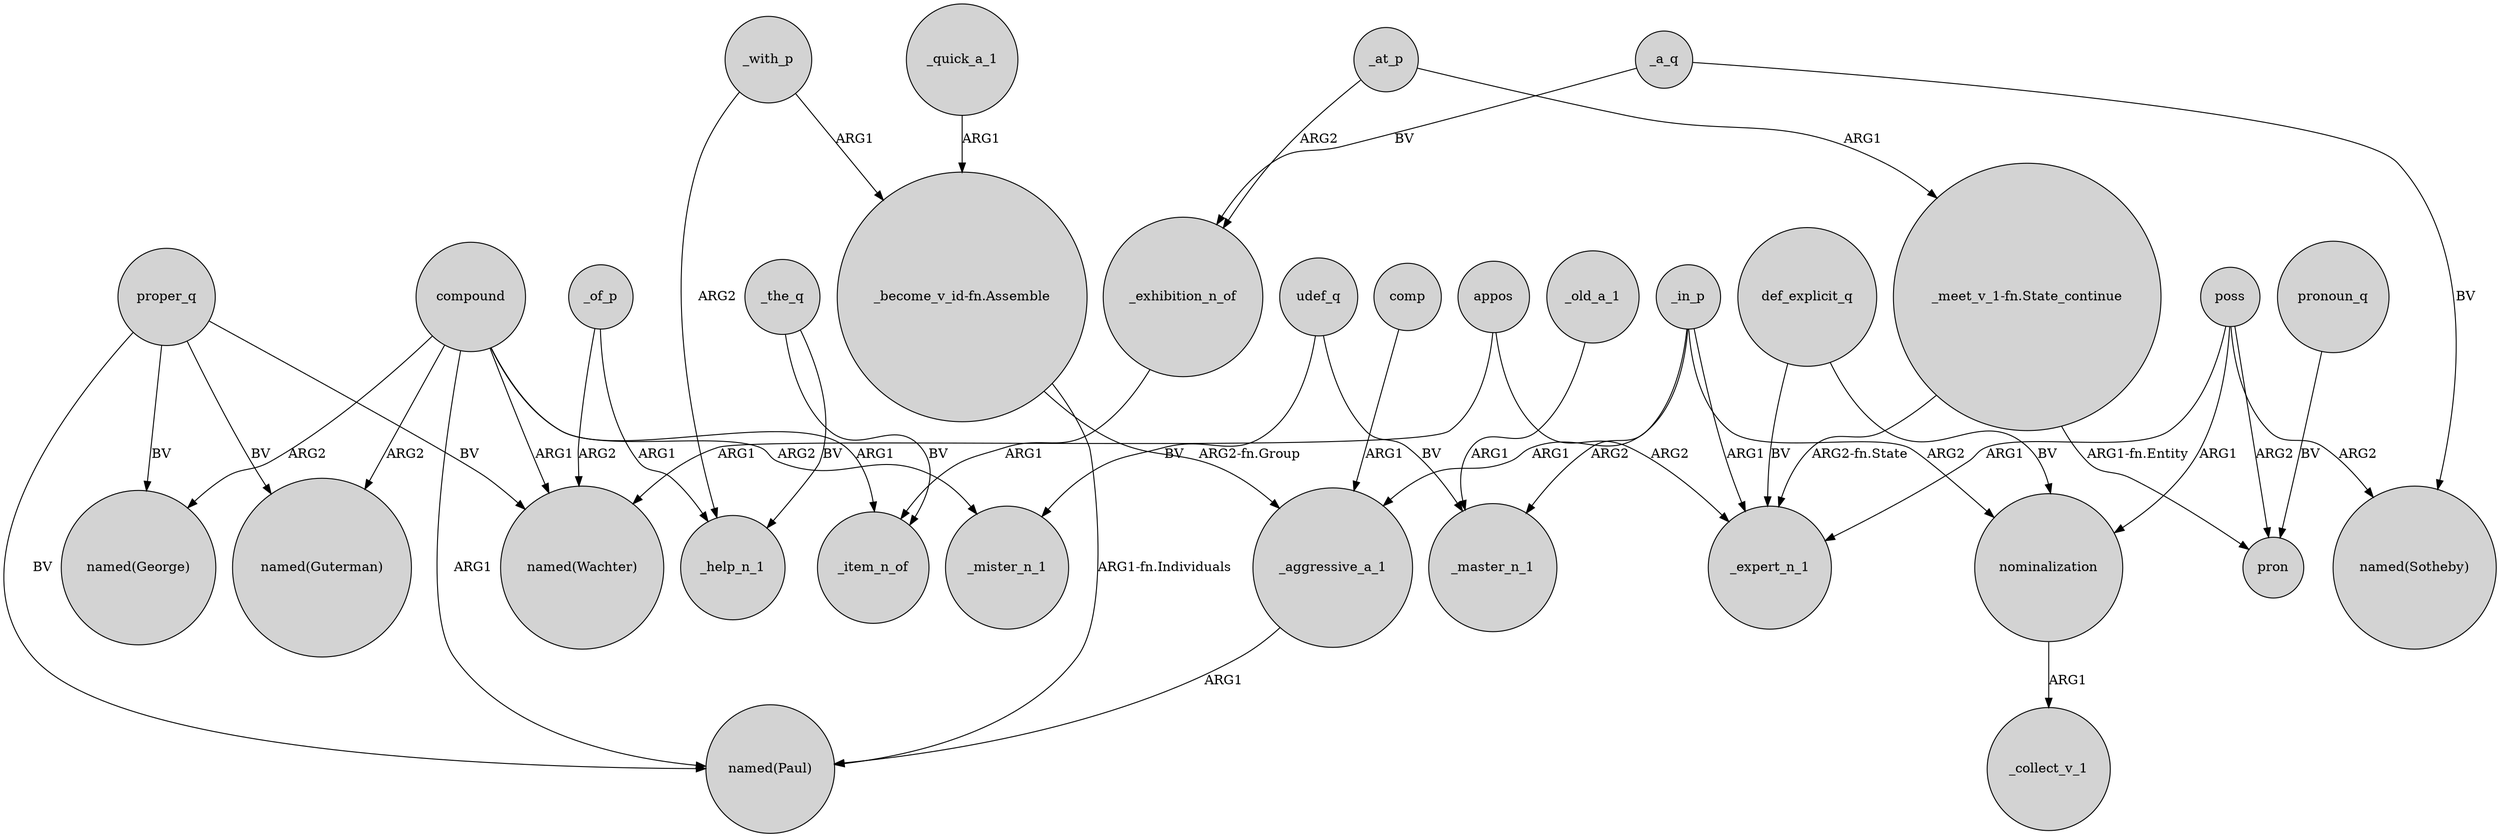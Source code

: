 digraph {
	node [shape=circle style=filled]
	proper_q -> "named(Wachter)" [label=BV]
	compound -> _mister_n_1 [label=ARG2]
	_the_q -> _help_n_1 [label=BV]
	appos -> "named(Wachter)" [label=ARG1]
	_of_p -> "named(Wachter)" [label=ARG2]
	poss -> "named(Sotheby)" [label=ARG2]
	_aggressive_a_1 -> "named(Paul)" [label=ARG1]
	_at_p -> _exhibition_n_of [label=ARG2]
	compound -> "named(Guterman)" [label=ARG2]
	"_become_v_id-fn.Assemble" -> "named(Paul)" [label="ARG1-fn.Individuals"]
	udef_q -> _mister_n_1 [label=BV]
	poss -> nominalization [label=ARG1]
	_exhibition_n_of -> _item_n_of [label=ARG1]
	udef_q -> _master_n_1 [label=BV]
	_old_a_1 -> _master_n_1 [label=ARG1]
	pronoun_q -> pron [label=BV]
	compound -> _item_n_of [label=ARG1]
	proper_q -> "named(Guterman)" [label=BV]
	"_meet_v_1-fn.State_continue" -> pron [label="ARG1-fn.Entity"]
	_in_p -> _master_n_1 [label=ARG2]
	poss -> pron [label=ARG2]
	_a_q -> _exhibition_n_of [label=BV]
	"_become_v_id-fn.Assemble" -> _aggressive_a_1 [label="ARG2-fn.Group"]
	_in_p -> _aggressive_a_1 [label=ARG1]
	proper_q -> "named(George)" [label=BV]
	poss -> _expert_n_1 [label=ARG1]
	compound -> "named(Paul)" [label=ARG1]
	appos -> _expert_n_1 [label=ARG2]
	proper_q -> "named(Paul)" [label=BV]
	_the_q -> _item_n_of [label=BV]
	def_explicit_q -> nominalization [label=BV]
	_with_p -> "_become_v_id-fn.Assemble" [label=ARG1]
	compound -> "named(Wachter)" [label=ARG1]
	comp -> _aggressive_a_1 [label=ARG1]
	def_explicit_q -> _expert_n_1 [label=BV]
	_of_p -> _help_n_1 [label=ARG1]
	_at_p -> "_meet_v_1-fn.State_continue" [label=ARG1]
	_in_p -> _expert_n_1 [label=ARG1]
	nominalization -> _collect_v_1 [label=ARG1]
	_a_q -> "named(Sotheby)" [label=BV]
	_with_p -> _help_n_1 [label=ARG2]
	_in_p -> nominalization [label=ARG2]
	"_meet_v_1-fn.State_continue" -> _expert_n_1 [label="ARG2-fn.State"]
	_quick_a_1 -> "_become_v_id-fn.Assemble" [label=ARG1]
	compound -> "named(George)" [label=ARG2]
}

